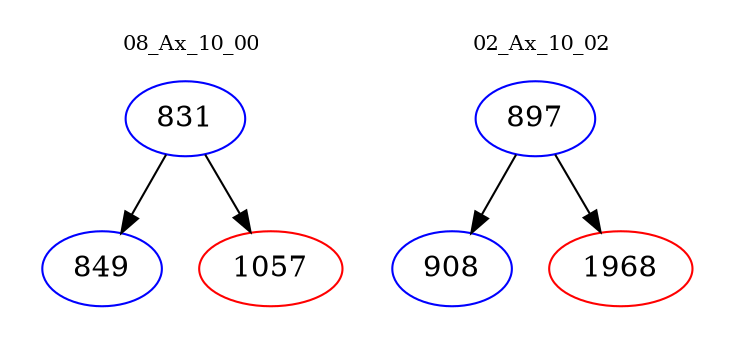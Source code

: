 digraph{
subgraph cluster_0 {
color = white
label = "08_Ax_10_00";
fontsize=10;
T0_831 [label="831", color="blue"]
T0_831 -> T0_849 [color="black"]
T0_849 [label="849", color="blue"]
T0_831 -> T0_1057 [color="black"]
T0_1057 [label="1057", color="red"]
}
subgraph cluster_1 {
color = white
label = "02_Ax_10_02";
fontsize=10;
T1_897 [label="897", color="blue"]
T1_897 -> T1_908 [color="black"]
T1_908 [label="908", color="blue"]
T1_897 -> T1_1968 [color="black"]
T1_1968 [label="1968", color="red"]
}
}
